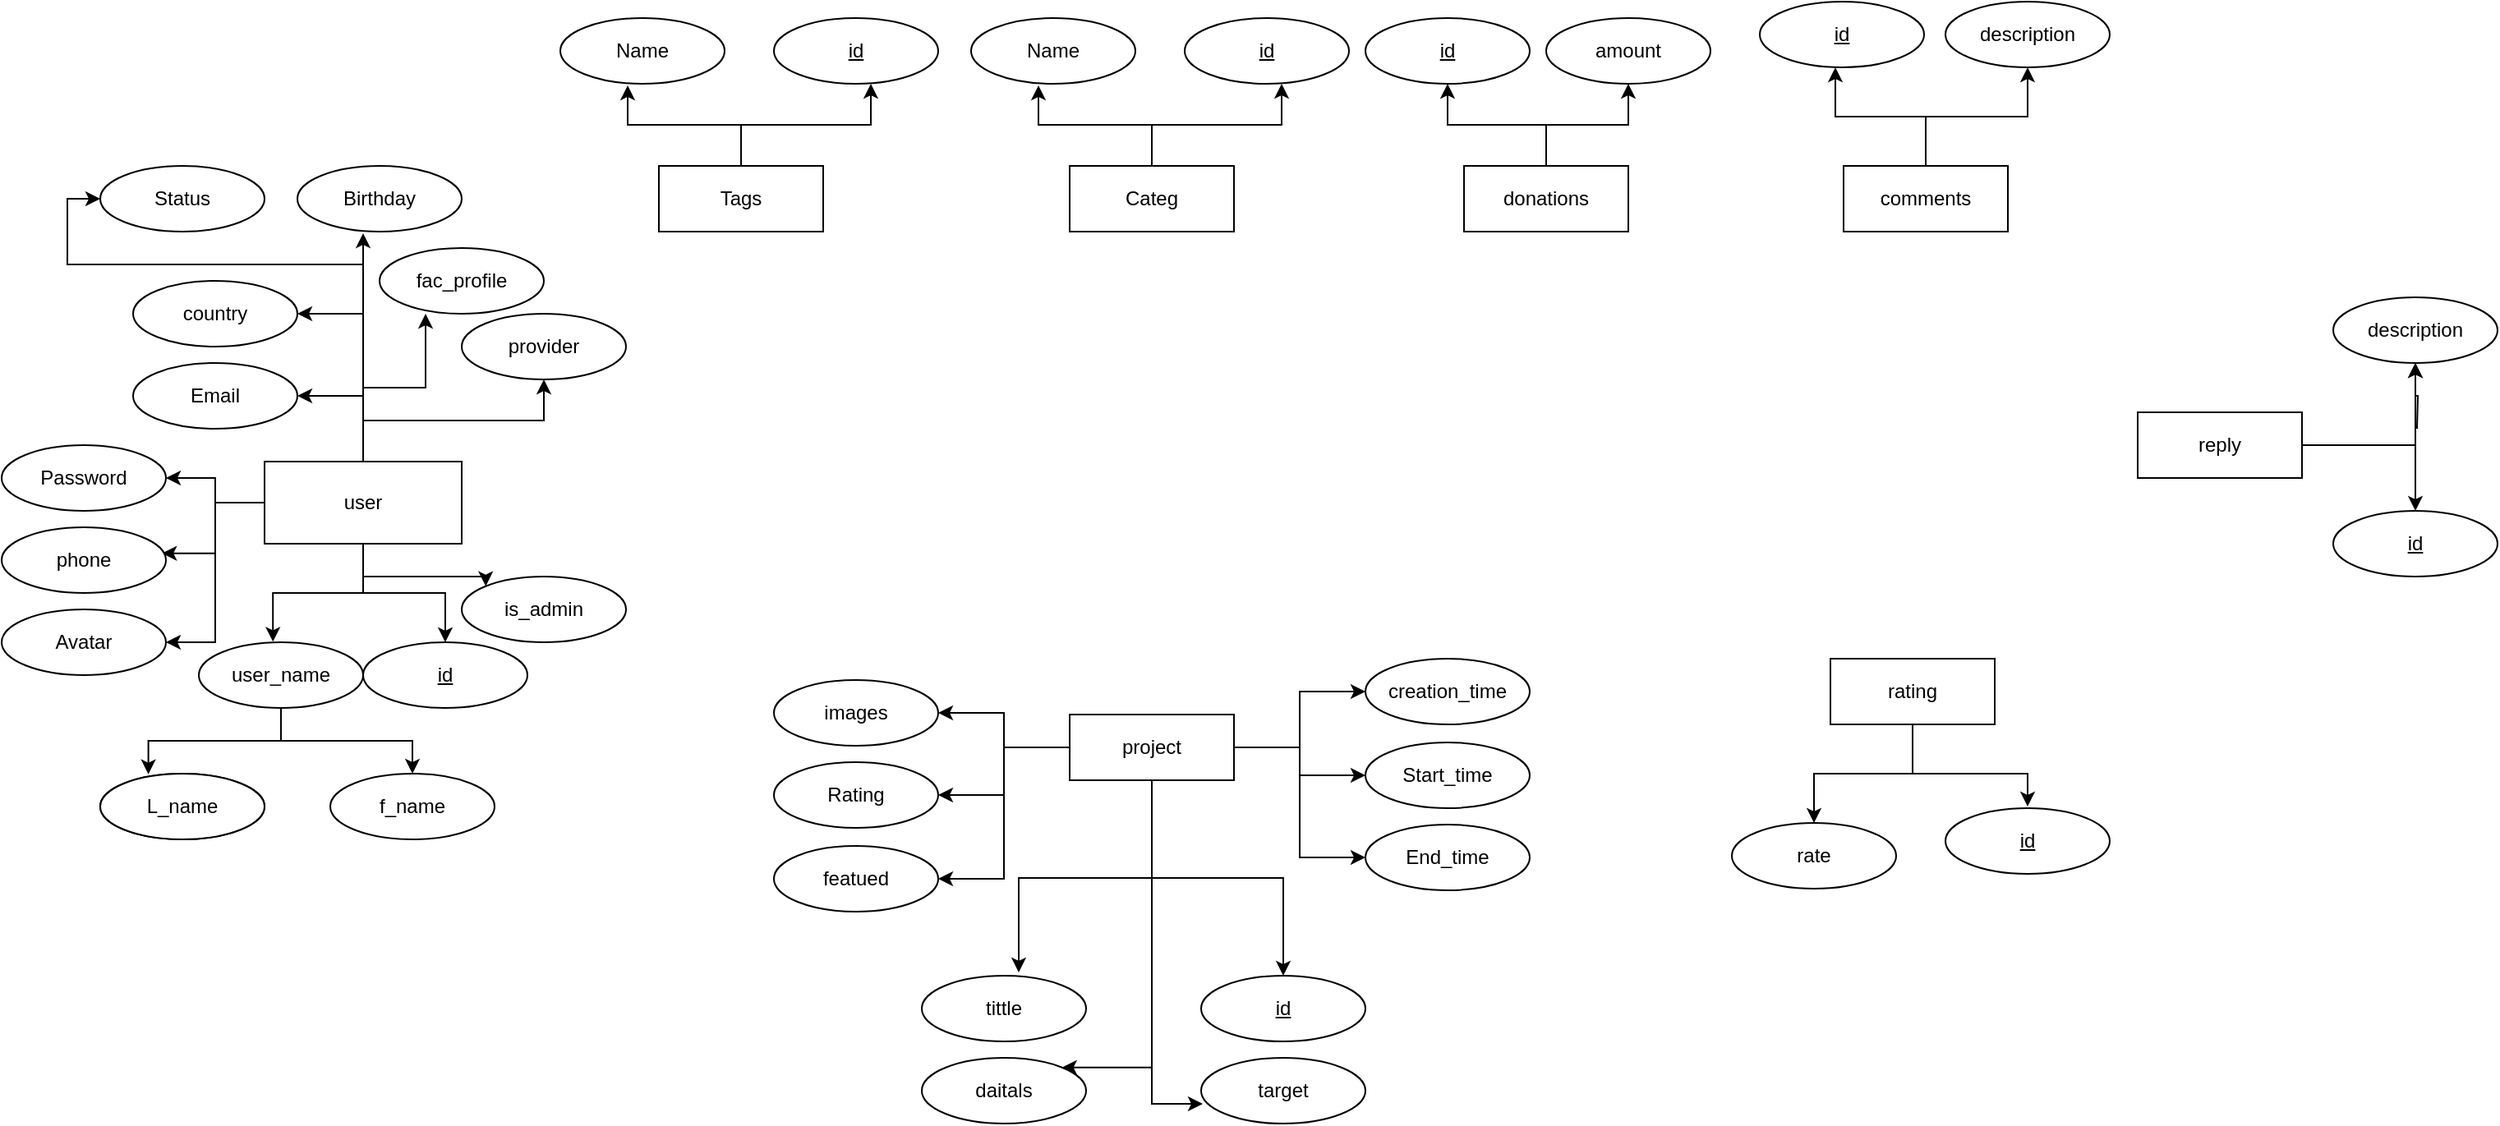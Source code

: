 <mxfile version="13.9.9" type="github"><diagram id="DGLip7xHxbOigp7pDAnI" name="Page-1"><mxGraphModel dx="1833" dy="1852" grid="1" gridSize="10" guides="1" tooltips="1" connect="1" arrows="1" fold="1" page="1" pageScale="1" pageWidth="850" pageHeight="1100" math="0" shadow="0"><root><mxCell id="0"/><mxCell id="1" parent="0"/><mxCell id="EZNUbbrIOKoAF0ysCXxH-5" style="edgeStyle=orthogonalEdgeStyle;rounded=0;orthogonalLoop=1;jettySize=auto;html=1;" edge="1" parent="1" source="EZNUbbrIOKoAF0ysCXxH-1" target="EZNUbbrIOKoAF0ysCXxH-3"><mxGeometry relative="1" as="geometry"/></mxCell><mxCell id="EZNUbbrIOKoAF0ysCXxH-8" style="edgeStyle=orthogonalEdgeStyle;rounded=0;orthogonalLoop=1;jettySize=auto;html=1;entryX=0.451;entryY=-0.008;entryDx=0;entryDy=0;entryPerimeter=0;" edge="1" parent="1" source="EZNUbbrIOKoAF0ysCXxH-1" target="EZNUbbrIOKoAF0ysCXxH-7"><mxGeometry relative="1" as="geometry"/></mxCell><mxCell id="EZNUbbrIOKoAF0ysCXxH-18" style="edgeStyle=orthogonalEdgeStyle;rounded=0;orthogonalLoop=1;jettySize=auto;html=1;entryX=1;entryY=0.5;entryDx=0;entryDy=0;" edge="1" parent="1" source="EZNUbbrIOKoAF0ysCXxH-1" target="EZNUbbrIOKoAF0ysCXxH-17"><mxGeometry relative="1" as="geometry"/></mxCell><mxCell id="EZNUbbrIOKoAF0ysCXxH-19" style="edgeStyle=orthogonalEdgeStyle;rounded=0;orthogonalLoop=1;jettySize=auto;html=1;entryX=1;entryY=0.5;entryDx=0;entryDy=0;" edge="1" parent="1" source="EZNUbbrIOKoAF0ysCXxH-1" target="EZNUbbrIOKoAF0ysCXxH-14"><mxGeometry relative="1" as="geometry"/></mxCell><mxCell id="EZNUbbrIOKoAF0ysCXxH-20" style="edgeStyle=orthogonalEdgeStyle;rounded=0;orthogonalLoop=1;jettySize=auto;html=1;entryX=0.976;entryY=0.397;entryDx=0;entryDy=0;entryPerimeter=0;" edge="1" parent="1" source="EZNUbbrIOKoAF0ysCXxH-1" target="EZNUbbrIOKoAF0ysCXxH-16"><mxGeometry relative="1" as="geometry"/></mxCell><mxCell id="EZNUbbrIOKoAF0ysCXxH-21" style="edgeStyle=orthogonalEdgeStyle;rounded=0;orthogonalLoop=1;jettySize=auto;html=1;entryX=1;entryY=0.5;entryDx=0;entryDy=0;" edge="1" parent="1" source="EZNUbbrIOKoAF0ysCXxH-1" target="EZNUbbrIOKoAF0ysCXxH-15"><mxGeometry relative="1" as="geometry"/></mxCell><mxCell id="EZNUbbrIOKoAF0ysCXxH-24" style="edgeStyle=orthogonalEdgeStyle;rounded=0;orthogonalLoop=1;jettySize=auto;html=1;exitX=0.5;exitY=0;exitDx=0;exitDy=0;entryX=0.4;entryY=1.025;entryDx=0;entryDy=0;entryPerimeter=0;" edge="1" parent="1" source="EZNUbbrIOKoAF0ysCXxH-1" target="EZNUbbrIOKoAF0ysCXxH-22"><mxGeometry relative="1" as="geometry"/></mxCell><mxCell id="EZNUbbrIOKoAF0ysCXxH-25" style="edgeStyle=orthogonalEdgeStyle;rounded=0;orthogonalLoop=1;jettySize=auto;html=1;entryX=0.28;entryY=1;entryDx=0;entryDy=0;entryPerimeter=0;" edge="1" parent="1" source="EZNUbbrIOKoAF0ysCXxH-1" target="EZNUbbrIOKoAF0ysCXxH-23"><mxGeometry relative="1" as="geometry"/></mxCell><mxCell id="EZNUbbrIOKoAF0ysCXxH-27" style="edgeStyle=orthogonalEdgeStyle;rounded=0;orthogonalLoop=1;jettySize=auto;html=1;entryX=1;entryY=0.5;entryDx=0;entryDy=0;" edge="1" parent="1" source="EZNUbbrIOKoAF0ysCXxH-1" target="EZNUbbrIOKoAF0ysCXxH-26"><mxGeometry relative="1" as="geometry"/></mxCell><mxCell id="EZNUbbrIOKoAF0ysCXxH-60" style="edgeStyle=orthogonalEdgeStyle;rounded=0;orthogonalLoop=1;jettySize=auto;html=1;entryX=0;entryY=0.5;entryDx=0;entryDy=0;" edge="1" parent="1" source="EZNUbbrIOKoAF0ysCXxH-1" target="EZNUbbrIOKoAF0ysCXxH-59"><mxGeometry relative="1" as="geometry"><Array as="points"><mxPoint x="720" y="-540"/><mxPoint x="540" y="-540"/><mxPoint x="540" y="-580"/></Array></mxGeometry></mxCell><mxCell id="EZNUbbrIOKoAF0ysCXxH-69" style="edgeStyle=orthogonalEdgeStyle;rounded=0;orthogonalLoop=1;jettySize=auto;html=1;" edge="1" parent="1" source="EZNUbbrIOKoAF0ysCXxH-1" target="EZNUbbrIOKoAF0ysCXxH-68"><mxGeometry relative="1" as="geometry"/></mxCell><mxCell id="EZNUbbrIOKoAF0ysCXxH-78" style="edgeStyle=orthogonalEdgeStyle;rounded=0;orthogonalLoop=1;jettySize=auto;html=1;entryX=0;entryY=0;entryDx=0;entryDy=0;" edge="1" parent="1" source="EZNUbbrIOKoAF0ysCXxH-1" target="EZNUbbrIOKoAF0ysCXxH-77"><mxGeometry relative="1" as="geometry"/></mxCell><mxCell id="EZNUbbrIOKoAF0ysCXxH-1" value="user" style="rounded=0;whiteSpace=wrap;html=1;" vertex="1" parent="1"><mxGeometry x="660" y="-420" width="120" height="50" as="geometry"/></mxCell><mxCell id="EZNUbbrIOKoAF0ysCXxH-3" value="id" style="ellipse;whiteSpace=wrap;html=1;align=center;fontStyle=4;" vertex="1" parent="1"><mxGeometry x="720" y="-310" width="100" height="40" as="geometry"/></mxCell><mxCell id="EZNUbbrIOKoAF0ysCXxH-11" style="edgeStyle=orthogonalEdgeStyle;rounded=0;orthogonalLoop=1;jettySize=auto;html=1;" edge="1" parent="1" source="EZNUbbrIOKoAF0ysCXxH-7" target="EZNUbbrIOKoAF0ysCXxH-9"><mxGeometry relative="1" as="geometry"/></mxCell><mxCell id="EZNUbbrIOKoAF0ysCXxH-12" style="edgeStyle=orthogonalEdgeStyle;rounded=0;orthogonalLoop=1;jettySize=auto;html=1;entryX=0.293;entryY=0.009;entryDx=0;entryDy=0;entryPerimeter=0;" edge="1" parent="1" source="EZNUbbrIOKoAF0ysCXxH-7" target="EZNUbbrIOKoAF0ysCXxH-10"><mxGeometry relative="1" as="geometry"/></mxCell><mxCell id="EZNUbbrIOKoAF0ysCXxH-7" value="user_name" style="ellipse;whiteSpace=wrap;html=1;align=center;" vertex="1" parent="1"><mxGeometry x="620" y="-310" width="100" height="40" as="geometry"/></mxCell><mxCell id="EZNUbbrIOKoAF0ysCXxH-9" value="f_name" style="ellipse;whiteSpace=wrap;html=1;align=center;" vertex="1" parent="1"><mxGeometry x="700" y="-230" width="100" height="40" as="geometry"/></mxCell><mxCell id="EZNUbbrIOKoAF0ysCXxH-10" value="L_name" style="ellipse;whiteSpace=wrap;html=1;align=center;" vertex="1" parent="1"><mxGeometry x="560" y="-230" width="100" height="40" as="geometry"/></mxCell><mxCell id="EZNUbbrIOKoAF0ysCXxH-13" value="L_name" style="ellipse;whiteSpace=wrap;html=1;align=center;" vertex="1" parent="1"><mxGeometry x="560" y="-230" width="100" height="40" as="geometry"/></mxCell><mxCell id="EZNUbbrIOKoAF0ysCXxH-14" value="Password" style="ellipse;whiteSpace=wrap;html=1;align=center;" vertex="1" parent="1"><mxGeometry x="500" y="-430" width="100" height="40" as="geometry"/></mxCell><mxCell id="EZNUbbrIOKoAF0ysCXxH-15" value="Avatar" style="ellipse;whiteSpace=wrap;html=1;align=center;" vertex="1" parent="1"><mxGeometry x="500" y="-330" width="100" height="40" as="geometry"/></mxCell><mxCell id="EZNUbbrIOKoAF0ysCXxH-16" value="phone" style="ellipse;whiteSpace=wrap;html=1;align=center;" vertex="1" parent="1"><mxGeometry x="500" y="-380" width="100" height="40" as="geometry"/></mxCell><mxCell id="EZNUbbrIOKoAF0ysCXxH-17" value="Email" style="ellipse;whiteSpace=wrap;html=1;align=center;" vertex="1" parent="1"><mxGeometry x="580" y="-480" width="100" height="40" as="geometry"/></mxCell><mxCell id="EZNUbbrIOKoAF0ysCXxH-22" value="Birthday" style="ellipse;whiteSpace=wrap;html=1;align=center;" vertex="1" parent="1"><mxGeometry x="680" y="-600" width="100" height="40" as="geometry"/></mxCell><mxCell id="EZNUbbrIOKoAF0ysCXxH-23" value="fac_profile" style="ellipse;whiteSpace=wrap;html=1;align=center;" vertex="1" parent="1"><mxGeometry x="730" y="-550" width="100" height="40" as="geometry"/></mxCell><mxCell id="EZNUbbrIOKoAF0ysCXxH-26" value="country" style="ellipse;whiteSpace=wrap;html=1;align=center;" vertex="1" parent="1"><mxGeometry x="580" y="-530" width="100" height="40" as="geometry"/></mxCell><mxCell id="EZNUbbrIOKoAF0ysCXxH-52" style="edgeStyle=orthogonalEdgeStyle;rounded=0;orthogonalLoop=1;jettySize=auto;html=1;entryX=0.59;entryY=1;entryDx=0;entryDy=0;entryPerimeter=0;" edge="1" parent="1" source="EZNUbbrIOKoAF0ysCXxH-47" target="EZNUbbrIOKoAF0ysCXxH-49"><mxGeometry relative="1" as="geometry"/></mxCell><mxCell id="EZNUbbrIOKoAF0ysCXxH-53" style="edgeStyle=orthogonalEdgeStyle;rounded=0;orthogonalLoop=1;jettySize=auto;html=1;entryX=0.41;entryY=1.025;entryDx=0;entryDy=0;entryPerimeter=0;" edge="1" parent="1" source="EZNUbbrIOKoAF0ysCXxH-47" target="EZNUbbrIOKoAF0ysCXxH-51"><mxGeometry relative="1" as="geometry"/></mxCell><mxCell id="EZNUbbrIOKoAF0ysCXxH-47" value="Categ" style="whiteSpace=wrap;html=1;align=center;" vertex="1" parent="1"><mxGeometry x="1150" y="-600" width="100" height="40" as="geometry"/></mxCell><mxCell id="EZNUbbrIOKoAF0ysCXxH-49" value="id" style="ellipse;whiteSpace=wrap;html=1;align=center;fontStyle=4;" vertex="1" parent="1"><mxGeometry x="1220" y="-690" width="100" height="40" as="geometry"/></mxCell><mxCell id="EZNUbbrIOKoAF0ysCXxH-51" value="Name" style="ellipse;whiteSpace=wrap;html=1;align=center;" vertex="1" parent="1"><mxGeometry x="1090" y="-690" width="100" height="40" as="geometry"/></mxCell><mxCell id="EZNUbbrIOKoAF0ysCXxH-54" style="edgeStyle=orthogonalEdgeStyle;rounded=0;orthogonalLoop=1;jettySize=auto;html=1;entryX=0.59;entryY=1;entryDx=0;entryDy=0;entryPerimeter=0;" edge="1" parent="1" source="EZNUbbrIOKoAF0ysCXxH-56" target="EZNUbbrIOKoAF0ysCXxH-57"><mxGeometry relative="1" as="geometry"/></mxCell><mxCell id="EZNUbbrIOKoAF0ysCXxH-55" style="edgeStyle=orthogonalEdgeStyle;rounded=0;orthogonalLoop=1;jettySize=auto;html=1;entryX=0.41;entryY=1.025;entryDx=0;entryDy=0;entryPerimeter=0;" edge="1" parent="1" source="EZNUbbrIOKoAF0ysCXxH-56" target="EZNUbbrIOKoAF0ysCXxH-58"><mxGeometry relative="1" as="geometry"/></mxCell><mxCell id="EZNUbbrIOKoAF0ysCXxH-56" value="Tags" style="whiteSpace=wrap;html=1;align=center;" vertex="1" parent="1"><mxGeometry x="900" y="-600" width="100" height="40" as="geometry"/></mxCell><mxCell id="EZNUbbrIOKoAF0ysCXxH-57" value="id" style="ellipse;whiteSpace=wrap;html=1;align=center;fontStyle=4;" vertex="1" parent="1"><mxGeometry x="970" y="-690" width="100" height="40" as="geometry"/></mxCell><mxCell id="EZNUbbrIOKoAF0ysCXxH-58" value="Name" style="ellipse;whiteSpace=wrap;html=1;align=center;" vertex="1" parent="1"><mxGeometry x="840" y="-690" width="100" height="40" as="geometry"/></mxCell><mxCell id="EZNUbbrIOKoAF0ysCXxH-59" value="Status" style="ellipse;whiteSpace=wrap;html=1;align=center;" vertex="1" parent="1"><mxGeometry x="560" y="-600" width="100" height="40" as="geometry"/></mxCell><mxCell id="EZNUbbrIOKoAF0ysCXxH-68" value="provider" style="ellipse;whiteSpace=wrap;html=1;align=center;" vertex="1" parent="1"><mxGeometry x="780" y="-510" width="100" height="40" as="geometry"/></mxCell><mxCell id="EZNUbbrIOKoAF0ysCXxH-73" style="edgeStyle=orthogonalEdgeStyle;rounded=0;orthogonalLoop=1;jettySize=auto;html=1;entryX=0.5;entryY=1;entryDx=0;entryDy=0;" edge="1" parent="1" source="EZNUbbrIOKoAF0ysCXxH-70" target="EZNUbbrIOKoAF0ysCXxH-71"><mxGeometry relative="1" as="geometry"/></mxCell><mxCell id="EZNUbbrIOKoAF0ysCXxH-74" style="edgeStyle=orthogonalEdgeStyle;rounded=0;orthogonalLoop=1;jettySize=auto;html=1;entryX=0.5;entryY=1;entryDx=0;entryDy=0;" edge="1" parent="1" source="EZNUbbrIOKoAF0ysCXxH-70" target="EZNUbbrIOKoAF0ysCXxH-72"><mxGeometry relative="1" as="geometry"/></mxCell><mxCell id="EZNUbbrIOKoAF0ysCXxH-70" value="donations" style="whiteSpace=wrap;html=1;align=center;" vertex="1" parent="1"><mxGeometry x="1390" y="-600" width="100" height="40" as="geometry"/></mxCell><mxCell id="EZNUbbrIOKoAF0ysCXxH-71" value="amount" style="ellipse;whiteSpace=wrap;html=1;align=center;" vertex="1" parent="1"><mxGeometry x="1440" y="-690" width="100" height="40" as="geometry"/></mxCell><mxCell id="EZNUbbrIOKoAF0ysCXxH-72" value="id" style="ellipse;whiteSpace=wrap;html=1;align=center;fontStyle=4;" vertex="1" parent="1"><mxGeometry x="1330" y="-690" width="100" height="40" as="geometry"/></mxCell><mxCell id="EZNUbbrIOKoAF0ysCXxH-77" value="is_admin" style="ellipse;whiteSpace=wrap;html=1;align=center;" vertex="1" parent="1"><mxGeometry x="780" y="-350" width="100" height="40" as="geometry"/></mxCell><mxCell id="EZNUbbrIOKoAF0ysCXxH-85" style="edgeStyle=orthogonalEdgeStyle;rounded=0;orthogonalLoop=1;jettySize=auto;html=1;entryX=0.5;entryY=1;entryDx=0;entryDy=0;" edge="1" source="EZNUbbrIOKoAF0ysCXxH-87" target="EZNUbbrIOKoAF0ysCXxH-88" parent="1"><mxGeometry relative="1" as="geometry"/></mxCell><mxCell id="EZNUbbrIOKoAF0ysCXxH-86" style="edgeStyle=orthogonalEdgeStyle;rounded=0;orthogonalLoop=1;jettySize=auto;html=1;entryX=0.5;entryY=1;entryDx=0;entryDy=0;" edge="1" source="EZNUbbrIOKoAF0ysCXxH-87" parent="1"><mxGeometry relative="1" as="geometry"><mxPoint x="1616" y="-660" as="targetPoint"/><Array as="points"><mxPoint x="1671" y="-630"/><mxPoint x="1616" y="-630"/></Array></mxGeometry></mxCell><mxCell id="EZNUbbrIOKoAF0ysCXxH-87" value="comments" style="whiteSpace=wrap;html=1;align=center;" vertex="1" parent="1"><mxGeometry x="1621" y="-600" width="100" height="40" as="geometry"/></mxCell><mxCell id="EZNUbbrIOKoAF0ysCXxH-88" value="description" style="ellipse;whiteSpace=wrap;html=1;align=center;" vertex="1" parent="1"><mxGeometry x="1683" y="-700" width="100" height="40" as="geometry"/></mxCell><mxCell id="EZNUbbrIOKoAF0ysCXxH-100" style="edgeStyle=orthogonalEdgeStyle;rounded=0;orthogonalLoop=1;jettySize=auto;html=1;" edge="1" parent="1" source="EZNUbbrIOKoAF0ysCXxH-90"><mxGeometry relative="1" as="geometry"><mxPoint x="1733" y="-210" as="targetPoint"/><Array as="points"><mxPoint x="1663" y="-230"/><mxPoint x="1733" y="-230"/></Array></mxGeometry></mxCell><mxCell id="EZNUbbrIOKoAF0ysCXxH-101" style="edgeStyle=orthogonalEdgeStyle;rounded=0;orthogonalLoop=1;jettySize=auto;html=1;entryX=0.5;entryY=0;entryDx=0;entryDy=0;" edge="1" parent="1" source="EZNUbbrIOKoAF0ysCXxH-90" target="EZNUbbrIOKoAF0ysCXxH-98"><mxGeometry relative="1" as="geometry"/></mxCell><mxCell id="EZNUbbrIOKoAF0ysCXxH-90" value="rating" style="whiteSpace=wrap;html=1;align=center;" vertex="1" parent="1"><mxGeometry x="1613" y="-300" width="100" height="40" as="geometry"/></mxCell><mxCell id="EZNUbbrIOKoAF0ysCXxH-97" value="id" style="ellipse;whiteSpace=wrap;html=1;align=center;fontStyle=4;" vertex="1" parent="1"><mxGeometry x="1570" y="-700" width="100" height="40" as="geometry"/></mxCell><mxCell id="EZNUbbrIOKoAF0ysCXxH-98" value="rate" style="ellipse;whiteSpace=wrap;html=1;align=center;" vertex="1" parent="1"><mxGeometry x="1553" y="-200" width="100" height="40" as="geometry"/></mxCell><mxCell id="EZNUbbrIOKoAF0ysCXxH-99" value="id" style="ellipse;whiteSpace=wrap;html=1;align=center;fontStyle=4;" vertex="1" parent="1"><mxGeometry x="1683" y="-209" width="100" height="40" as="geometry"/></mxCell><mxCell id="EZNUbbrIOKoAF0ysCXxH-103" style="edgeStyle=orthogonalEdgeStyle;rounded=0;orthogonalLoop=1;jettySize=auto;html=1;entryX=0.59;entryY=-0.05;entryDx=0;entryDy=0;entryPerimeter=0;" edge="1" source="EZNUbbrIOKoAF0ysCXxH-113" target="EZNUbbrIOKoAF0ysCXxH-115" parent="1"><mxGeometry relative="1" as="geometry"/></mxCell><mxCell id="EZNUbbrIOKoAF0ysCXxH-104" style="edgeStyle=orthogonalEdgeStyle;rounded=0;orthogonalLoop=1;jettySize=auto;html=1;entryX=0.5;entryY=0;entryDx=0;entryDy=0;" edge="1" source="EZNUbbrIOKoAF0ysCXxH-113" target="EZNUbbrIOKoAF0ysCXxH-114" parent="1"><mxGeometry relative="1" as="geometry"/></mxCell><mxCell id="EZNUbbrIOKoAF0ysCXxH-105" style="edgeStyle=orthogonalEdgeStyle;rounded=0;orthogonalLoop=1;jettySize=auto;html=1;entryX=1;entryY=0;entryDx=0;entryDy=0;" edge="1" source="EZNUbbrIOKoAF0ysCXxH-113" target="EZNUbbrIOKoAF0ysCXxH-117" parent="1"><mxGeometry relative="1" as="geometry"><Array as="points"><mxPoint x="1200" y="-51"/></Array></mxGeometry></mxCell><mxCell id="EZNUbbrIOKoAF0ysCXxH-106" style="edgeStyle=orthogonalEdgeStyle;rounded=0;orthogonalLoop=1;jettySize=auto;html=1;entryX=0.01;entryY=0.7;entryDx=0;entryDy=0;entryPerimeter=0;" edge="1" source="EZNUbbrIOKoAF0ysCXxH-113" target="EZNUbbrIOKoAF0ysCXxH-116" parent="1"><mxGeometry relative="1" as="geometry"/></mxCell><mxCell id="EZNUbbrIOKoAF0ysCXxH-107" style="edgeStyle=orthogonalEdgeStyle;rounded=0;orthogonalLoop=1;jettySize=auto;html=1;entryX=0;entryY=0.5;entryDx=0;entryDy=0;" edge="1" source="EZNUbbrIOKoAF0ysCXxH-113" target="EZNUbbrIOKoAF0ysCXxH-119" parent="1"><mxGeometry relative="1" as="geometry"/></mxCell><mxCell id="EZNUbbrIOKoAF0ysCXxH-108" style="edgeStyle=orthogonalEdgeStyle;rounded=0;orthogonalLoop=1;jettySize=auto;html=1;entryX=0;entryY=0.5;entryDx=0;entryDy=0;" edge="1" source="EZNUbbrIOKoAF0ysCXxH-113" target="EZNUbbrIOKoAF0ysCXxH-118" parent="1"><mxGeometry relative="1" as="geometry"/></mxCell><mxCell id="EZNUbbrIOKoAF0ysCXxH-109" style="edgeStyle=orthogonalEdgeStyle;rounded=0;orthogonalLoop=1;jettySize=auto;html=1;entryX=1;entryY=0.5;entryDx=0;entryDy=0;" edge="1" source="EZNUbbrIOKoAF0ysCXxH-113" target="EZNUbbrIOKoAF0ysCXxH-120" parent="1"><mxGeometry relative="1" as="geometry"/></mxCell><mxCell id="EZNUbbrIOKoAF0ysCXxH-110" style="edgeStyle=orthogonalEdgeStyle;rounded=0;orthogonalLoop=1;jettySize=auto;html=1;" edge="1" source="EZNUbbrIOKoAF0ysCXxH-113" target="EZNUbbrIOKoAF0ysCXxH-121" parent="1"><mxGeometry relative="1" as="geometry"/></mxCell><mxCell id="EZNUbbrIOKoAF0ysCXxH-111" style="edgeStyle=orthogonalEdgeStyle;rounded=0;orthogonalLoop=1;jettySize=auto;html=1;entryX=0;entryY=0.5;entryDx=0;entryDy=0;" edge="1" source="EZNUbbrIOKoAF0ysCXxH-113" target="EZNUbbrIOKoAF0ysCXxH-122" parent="1"><mxGeometry relative="1" as="geometry"/></mxCell><mxCell id="EZNUbbrIOKoAF0ysCXxH-112" style="edgeStyle=orthogonalEdgeStyle;rounded=0;orthogonalLoop=1;jettySize=auto;html=1;entryX=1;entryY=0.5;entryDx=0;entryDy=0;" edge="1" source="EZNUbbrIOKoAF0ysCXxH-113" target="EZNUbbrIOKoAF0ysCXxH-123" parent="1"><mxGeometry relative="1" as="geometry"/></mxCell><mxCell id="EZNUbbrIOKoAF0ysCXxH-113" value="project" style="whiteSpace=wrap;html=1;align=center;" vertex="1" parent="1"><mxGeometry x="1150" y="-266" width="100" height="40" as="geometry"/></mxCell><mxCell id="EZNUbbrIOKoAF0ysCXxH-114" value="id" style="ellipse;whiteSpace=wrap;html=1;align=center;fontStyle=4;" vertex="1" parent="1"><mxGeometry x="1230" y="-107" width="100" height="40" as="geometry"/></mxCell><mxCell id="EZNUbbrIOKoAF0ysCXxH-115" value="tittle" style="ellipse;whiteSpace=wrap;html=1;align=center;" vertex="1" parent="1"><mxGeometry x="1060" y="-107" width="100" height="40" as="geometry"/></mxCell><mxCell id="EZNUbbrIOKoAF0ysCXxH-116" value="target" style="ellipse;whiteSpace=wrap;html=1;align=center;" vertex="1" parent="1"><mxGeometry x="1230" y="-57" width="100" height="40" as="geometry"/></mxCell><mxCell id="EZNUbbrIOKoAF0ysCXxH-117" value="daitals" style="ellipse;whiteSpace=wrap;html=1;align=center;" vertex="1" parent="1"><mxGeometry x="1060" y="-57" width="100" height="40" as="geometry"/></mxCell><mxCell id="EZNUbbrIOKoAF0ysCXxH-118" value="End_time" style="ellipse;whiteSpace=wrap;html=1;align=center;" vertex="1" parent="1"><mxGeometry x="1330" y="-199" width="100" height="40" as="geometry"/></mxCell><mxCell id="EZNUbbrIOKoAF0ysCXxH-119" value="Start_time" style="ellipse;whiteSpace=wrap;html=1;align=center;" vertex="1" parent="1"><mxGeometry x="1330" y="-249" width="100" height="40" as="geometry"/></mxCell><mxCell id="EZNUbbrIOKoAF0ysCXxH-120" value="images" style="ellipse;whiteSpace=wrap;html=1;align=center;" vertex="1" parent="1"><mxGeometry x="970" y="-287" width="100" height="40" as="geometry"/></mxCell><mxCell id="EZNUbbrIOKoAF0ysCXxH-121" value="Rating" style="ellipse;whiteSpace=wrap;html=1;align=center;" vertex="1" parent="1"><mxGeometry x="970" y="-237" width="100" height="40" as="geometry"/></mxCell><mxCell id="EZNUbbrIOKoAF0ysCXxH-122" value="creation_time" style="ellipse;whiteSpace=wrap;html=1;align=center;" vertex="1" parent="1"><mxGeometry x="1330" y="-300" width="100" height="40" as="geometry"/></mxCell><mxCell id="EZNUbbrIOKoAF0ysCXxH-123" value="featued" style="ellipse;whiteSpace=wrap;html=1;align=center;" vertex="1" parent="1"><mxGeometry x="970" y="-186" width="100" height="40" as="geometry"/></mxCell><mxCell id="EZNUbbrIOKoAF0ysCXxH-125" style="edgeStyle=orthogonalEdgeStyle;rounded=0;orthogonalLoop=1;jettySize=auto;html=1;entryX=0.5;entryY=1;entryDx=0;entryDy=0;" edge="1" parent="1" source="EZNUbbrIOKoAF0ysCXxH-127" target="EZNUbbrIOKoAF0ysCXxH-128"><mxGeometry relative="1" as="geometry"/></mxCell><mxCell id="EZNUbbrIOKoAF0ysCXxH-132" style="edgeStyle=orthogonalEdgeStyle;rounded=0;orthogonalLoop=1;jettySize=auto;html=1;entryX=0.5;entryY=0;entryDx=0;entryDy=0;" edge="1" parent="1" source="EZNUbbrIOKoAF0ysCXxH-127" target="EZNUbbrIOKoAF0ysCXxH-131"><mxGeometry relative="1" as="geometry"/></mxCell><mxCell id="EZNUbbrIOKoAF0ysCXxH-127" value="reply" style="whiteSpace=wrap;html=1;align=center;rotation=0;" vertex="1" parent="1"><mxGeometry x="1800" y="-450" width="100" height="40" as="geometry"/></mxCell><mxCell id="EZNUbbrIOKoAF0ysCXxH-128" value="description" style="ellipse;whiteSpace=wrap;html=1;align=center;rotation=0;" vertex="1" parent="1"><mxGeometry x="1919" y="-520" width="100" height="40" as="geometry"/></mxCell><mxCell id="EZNUbbrIOKoAF0ysCXxH-130" value="" style="edgeStyle=orthogonalEdgeStyle;rounded=0;orthogonalLoop=1;jettySize=auto;html=1;" edge="1" parent="1" target="EZNUbbrIOKoAF0ysCXxH-128"><mxGeometry relative="1" as="geometry"><mxPoint x="1970" y="-440" as="sourcePoint"/></mxGeometry></mxCell><mxCell id="EZNUbbrIOKoAF0ysCXxH-131" value="id" style="ellipse;whiteSpace=wrap;html=1;align=center;fontStyle=4;" vertex="1" parent="1"><mxGeometry x="1919" y="-390" width="100" height="40" as="geometry"/></mxCell></root></mxGraphModel></diagram></mxfile>